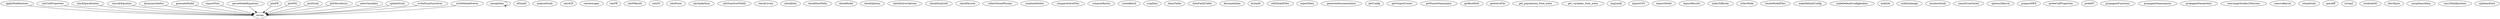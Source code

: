 /* Created by mdot for Matlab */
digraph m2html {
  applyModifications -> strrep;
  calcCellProperties -> strrep;
  checkSpecification -> strrep;
  classifyEquation -> strrep;
  dynasim2odefun -> strrep;
  generateModel -> strrep;
  importPlots -> strrep;
  mergeData -> mergeData;
  parseModelEquations -> strrep;
  plotFR -> strrep;
  plotFR2 -> strrep;
  plotStudy -> strrep;
  plotWaveforms -> strrep;
  selectVariables -> strrep;
  updateStudy -> strrep;
  writeDynaSimSolver -> strrep;
  writeMatlabSolver -> strrep;

  all2mdd [URL="all2mdd.html"];
  analyzeStudy [URL="analyzeStudy.html"];
  applyModifications [URL="applyModifications.html"];
  calcACF [URL="calcACF.html"];
  calcAverages [URL="calcAverages.html"];
  calcCellProperties [URL="calcCellProperties.html"];
  calcFR [URL="calcFR.html"];
  calcFRmulti [URL="calcFRmulti.html"];
  calcISI [URL="calcISI.html"];
  calcPower [URL="calcPower.html"];
  calcSpikeSync [URL="calcSpikeSync.html"];
  calcSumOverFields [URL="calcSumOverFields.html"];
  checkCovary [URL="checkCovary.html"];
  checkData [URL="checkData.html"];
  checkHostPaths [URL="checkHostPaths.html"];
  checkModel [URL="checkModel.html"];
  checkOptions [URL="checkOptions.html"];
  checkSolverOptions [URL="checkSolverOptions.html"];
  checkSpecification [URL="checkSpecification.html"];
  checkStudyinfo [URL="checkStudyinfo.html"];
  checkVersion [URL="checkVersion.html"];
  classifyEquation [URL="classifyEquation.html"];
  collectVariedParams [URL="collectVariedParams.html"];
  combineModels [URL="combineModels.html"];
  compareSolveFiles [URL="compareSolveFiles.html"];
  computeRaster [URL="computeRaster.html"];
  createBatch [URL="createBatch.html"];
  cropData [URL="cropData.html"];
  data2Table [URL="data2Table.html"];
  dataField2Table [URL="dataField2Table.html"];
  decimateData [URL="decimateData.html"];
  ds2mdd [URL="ds2mdd.html"];
  dynasim2odefun [URL="dynasim2odefun.html"];
  editModelFiles [URL="editModelFiles.html"];
  exportData [URL="exportData.html"];
  generateDocumentation [URL="generateDocumentation.html"];
  generateModel [URL="generateModel.html"];
  getConfig [URL="getConfig.html"];
  getOutputCounts [URL="getOutputCounts.html"];
  getParentNamespace [URL="getParentNamespace.html"];
  getRootPath [URL="getRootPath.html"];
  getSolveFile [URL="getSolveFile.html"];
  get_populations_from_meta [URL="get_populations_from_meta.html"];
  get_variables_from_meta [URL="get_variables_from_meta.html"];
  img2mdd [URL="img2mdd.html"];
  importCSV [URL="importCSV.html"];
  importModel [URL="importModel.html"];
  importPlots [URL="importPlots.html"];
  importResults [URL="importResults.html"];
  indexToBlocks [URL="indexToBlocks.html"];
  isDevMode [URL="isDevMode.html"];
  locateModelFiles [URL="locateModelFiles.html"];
  makeDefaultConfig [URL="makeDefaultConfig.html"];
  makeDefaultConfigJenkins [URL="makeDefaultConfigJenkins.html"];
  mdd2ds [URL="mdd2ds.html"];
  mdd2dsImage [URL="mdd2dsImage.html"];
  mergeData [URL="mergeData.html"];
  monitorStudy [URL="monitorStudy.html"];
  nameFromVaried [URL="nameFromVaried.html"];
  options2Keyval [URL="options2Keyval.html"];
  parseModelEquations [URL="parseModelEquations.html"];
  plotFR [URL="plotFR.html"];
  plotFR2 [URL="plotFR2.html"];
  plotStudy [URL="plotStudy.html"];
  plotWaveforms [URL="plotWaveforms.html"];
  prepareMEX [URL="prepareMEX.html"];
  probeCellProperties [URL="probeCellProperties.html"];
  probeFI [URL="probeFI.html"];
  propagateFunctions [URL="propagateFunctions.html"];
  propagateNamespaces [URL="propagateNamespaces.html"];
  propagateParameters [URL="propagateParameters.html"];
  rearrangeStudies2Neurons [URL="rearrangeStudies2Neurons.html"];
  removeKeyval [URL="removeKeyval.html"];
  selectVariables [URL="selectVariables.html"];
  setupStudy [URL="setupStudy.html"];
  specdiff [URL="specdiff.html"];
  strrep [URL="strrep.html"];
  strrep2 [URL="strrep2.html"];
  studyinfoIO [URL="studyinfoIO.html"];
  thevEquiv [URL="thevEquiv.html"];
  unzipDemoData [URL="unzipDemoData.html"];
  updateStudy [URL="updateStudy.html"];
  vary2Modifications [URL="vary2Modifications.html"];
  writeDynaSimSolver [URL="writeDynaSimSolver.html"];
  writeMatlabSolver [URL="writeMatlabSolver.html"];
  zipDemoData [URL="zipDemoData.html"];
}